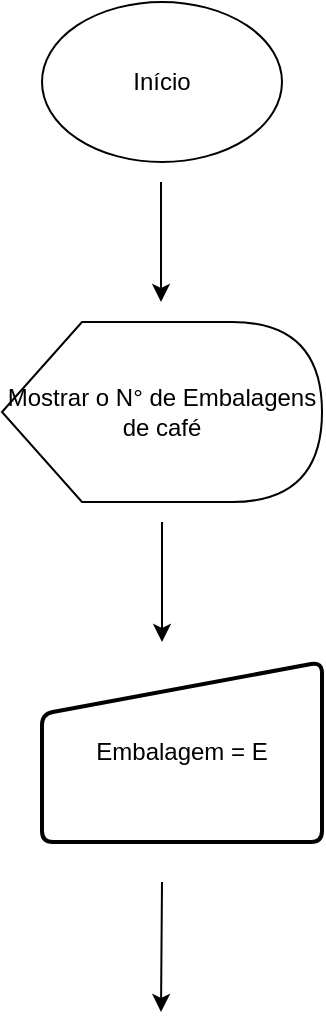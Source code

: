 <mxfile version="22.0.8" type="github">
  <diagram name="Cafezin" id="WIUjB8BhRdH5edB01tTs">
    <mxGraphModel dx="1434" dy="774" grid="1" gridSize="10" guides="1" tooltips="1" connect="1" arrows="1" fold="1" page="1" pageScale="1" pageWidth="827" pageHeight="1169" math="0" shadow="0">
      <root>
        <mxCell id="0" />
        <mxCell id="1" parent="0" />
        <mxCell id="IT9zG4Bm8k8V94F8Uq2V-1" value="Início" style="ellipse;whiteSpace=wrap;html=1;" vertex="1" parent="1">
          <mxGeometry x="60" y="80" width="120" height="80" as="geometry" />
        </mxCell>
        <mxCell id="IT9zG4Bm8k8V94F8Uq2V-2" value="" style="endArrow=classic;html=1;rounded=0;" edge="1" parent="1">
          <mxGeometry width="50" height="50" relative="1" as="geometry">
            <mxPoint x="119.5" y="170" as="sourcePoint" />
            <mxPoint x="119.5" y="230" as="targetPoint" />
          </mxGeometry>
        </mxCell>
        <mxCell id="IT9zG4Bm8k8V94F8Uq2V-3" value="Mostrar o N° de Embalagens de café" style="shape=display;whiteSpace=wrap;html=1;" vertex="1" parent="1">
          <mxGeometry x="40" y="240" width="160" height="90" as="geometry" />
        </mxCell>
        <mxCell id="IT9zG4Bm8k8V94F8Uq2V-4" value="" style="endArrow=classic;html=1;rounded=0;" edge="1" parent="1">
          <mxGeometry width="50" height="50" relative="1" as="geometry">
            <mxPoint x="120" y="340" as="sourcePoint" />
            <mxPoint x="120" y="400" as="targetPoint" />
          </mxGeometry>
        </mxCell>
        <mxCell id="IT9zG4Bm8k8V94F8Uq2V-7" value="Embalagem = E" style="html=1;strokeWidth=2;shape=manualInput;whiteSpace=wrap;rounded=1;size=26;arcSize=11;" vertex="1" parent="1">
          <mxGeometry x="60" y="410" width="140" height="90" as="geometry" />
        </mxCell>
        <mxCell id="IT9zG4Bm8k8V94F8Uq2V-8" value="" style="endArrow=classic;html=1;rounded=0;" edge="1" parent="1">
          <mxGeometry width="50" height="50" relative="1" as="geometry">
            <mxPoint x="120" y="520" as="sourcePoint" />
            <mxPoint x="119.5" y="585" as="targetPoint" />
          </mxGeometry>
        </mxCell>
      </root>
    </mxGraphModel>
  </diagram>
</mxfile>
